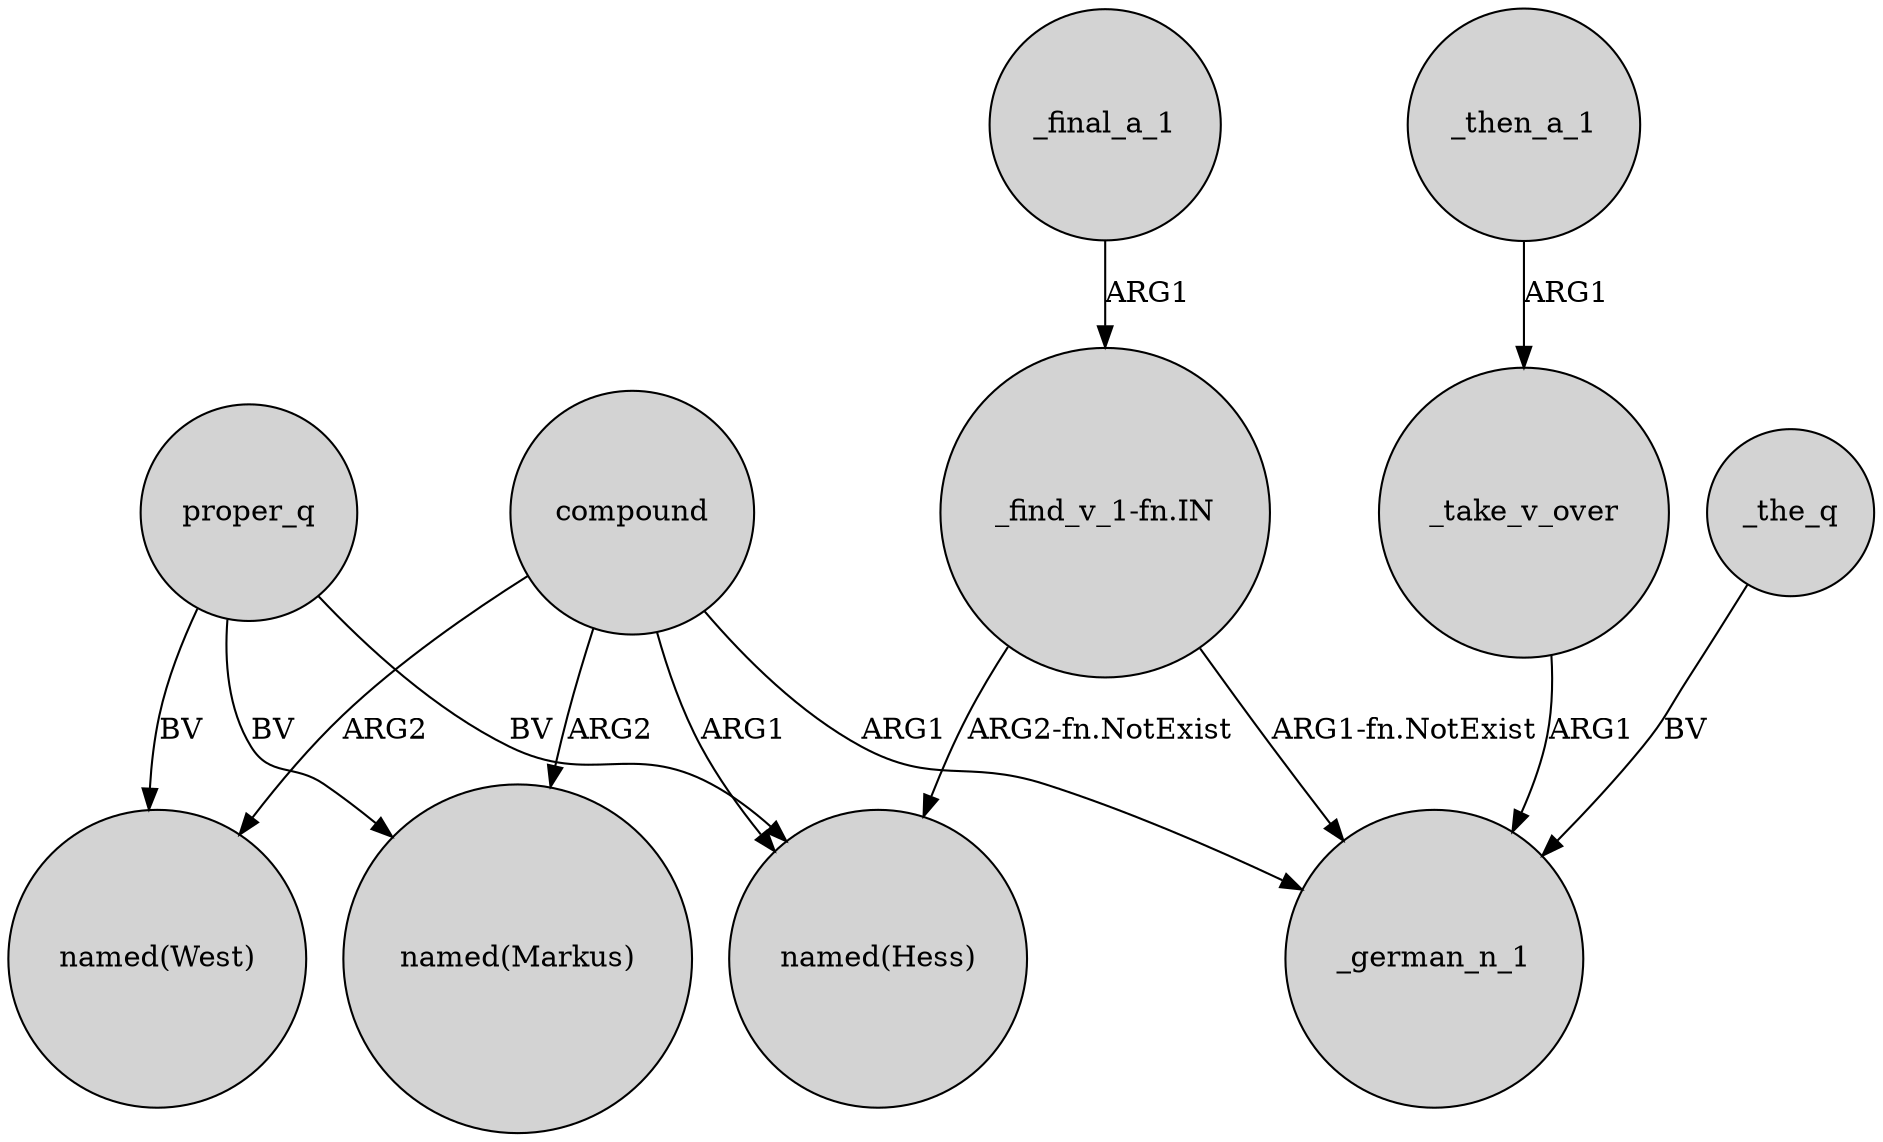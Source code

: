 digraph {
	node [shape=circle style=filled]
	proper_q -> "named(Markus)" [label=BV]
	_the_q -> _german_n_1 [label=BV]
	_final_a_1 -> "_find_v_1-fn.IN" [label=ARG1]
	compound -> "named(West)" [label=ARG2]
	"_find_v_1-fn.IN" -> _german_n_1 [label="ARG1-fn.NotExist"]
	compound -> "named(Markus)" [label=ARG2]
	proper_q -> "named(West)" [label=BV]
	"_find_v_1-fn.IN" -> "named(Hess)" [label="ARG2-fn.NotExist"]
	_then_a_1 -> _take_v_over [label=ARG1]
	_take_v_over -> _german_n_1 [label=ARG1]
	proper_q -> "named(Hess)" [label=BV]
	compound -> _german_n_1 [label=ARG1]
	compound -> "named(Hess)" [label=ARG1]
}
